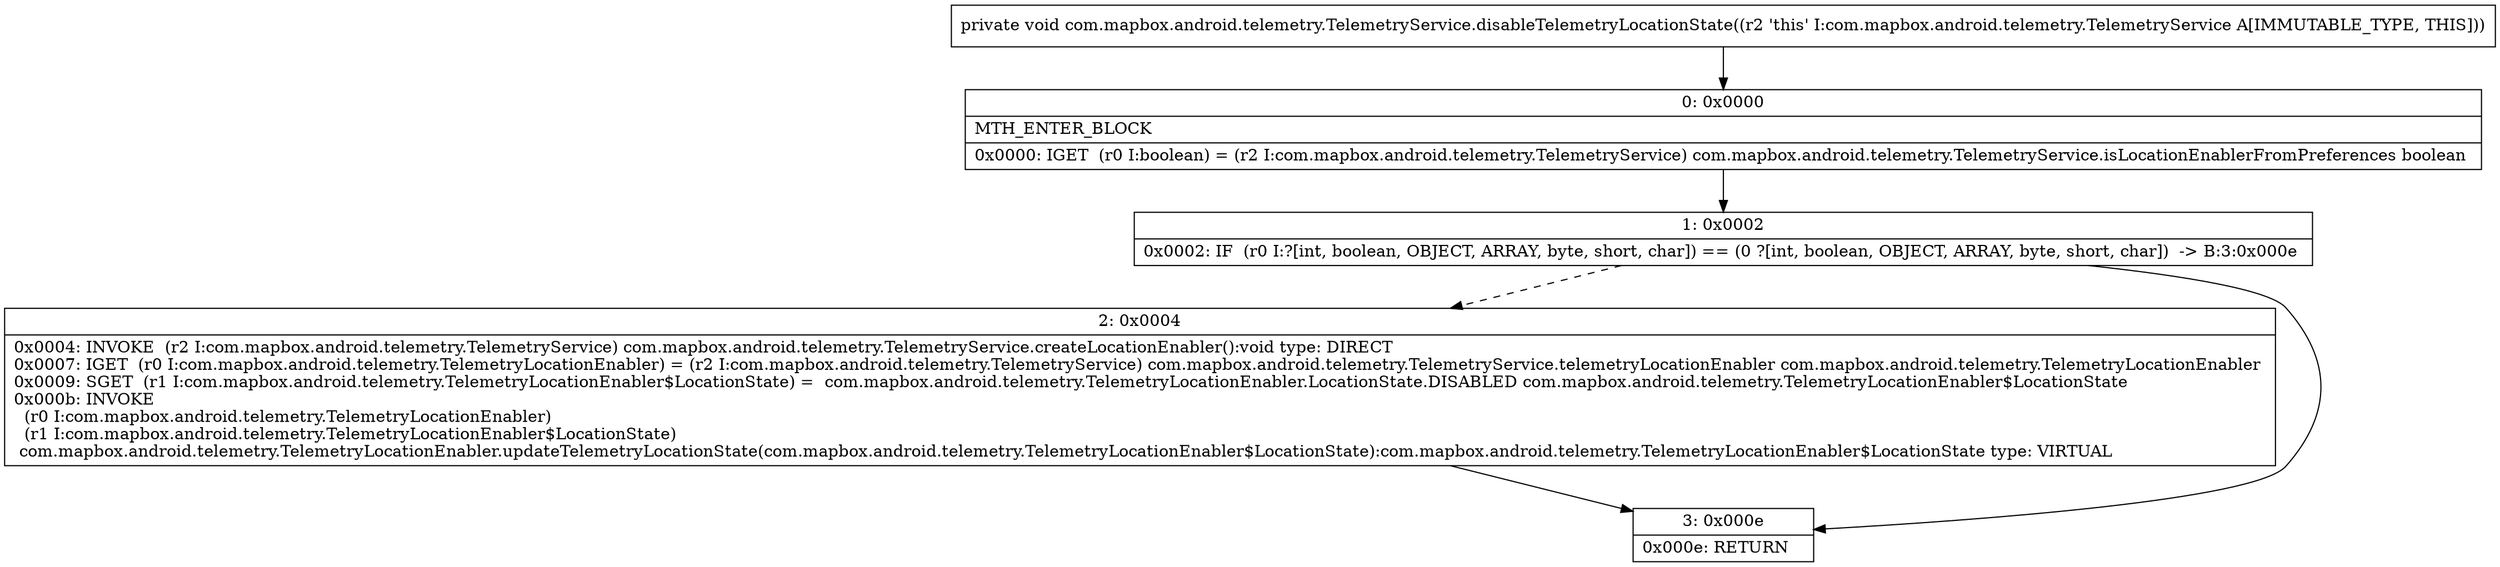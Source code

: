 digraph "CFG forcom.mapbox.android.telemetry.TelemetryService.disableTelemetryLocationState()V" {
Node_0 [shape=record,label="{0\:\ 0x0000|MTH_ENTER_BLOCK\l|0x0000: IGET  (r0 I:boolean) = (r2 I:com.mapbox.android.telemetry.TelemetryService) com.mapbox.android.telemetry.TelemetryService.isLocationEnablerFromPreferences boolean \l}"];
Node_1 [shape=record,label="{1\:\ 0x0002|0x0002: IF  (r0 I:?[int, boolean, OBJECT, ARRAY, byte, short, char]) == (0 ?[int, boolean, OBJECT, ARRAY, byte, short, char])  \-\> B:3:0x000e \l}"];
Node_2 [shape=record,label="{2\:\ 0x0004|0x0004: INVOKE  (r2 I:com.mapbox.android.telemetry.TelemetryService) com.mapbox.android.telemetry.TelemetryService.createLocationEnabler():void type: DIRECT \l0x0007: IGET  (r0 I:com.mapbox.android.telemetry.TelemetryLocationEnabler) = (r2 I:com.mapbox.android.telemetry.TelemetryService) com.mapbox.android.telemetry.TelemetryService.telemetryLocationEnabler com.mapbox.android.telemetry.TelemetryLocationEnabler \l0x0009: SGET  (r1 I:com.mapbox.android.telemetry.TelemetryLocationEnabler$LocationState) =  com.mapbox.android.telemetry.TelemetryLocationEnabler.LocationState.DISABLED com.mapbox.android.telemetry.TelemetryLocationEnabler$LocationState \l0x000b: INVOKE  \l  (r0 I:com.mapbox.android.telemetry.TelemetryLocationEnabler)\l  (r1 I:com.mapbox.android.telemetry.TelemetryLocationEnabler$LocationState)\l com.mapbox.android.telemetry.TelemetryLocationEnabler.updateTelemetryLocationState(com.mapbox.android.telemetry.TelemetryLocationEnabler$LocationState):com.mapbox.android.telemetry.TelemetryLocationEnabler$LocationState type: VIRTUAL \l}"];
Node_3 [shape=record,label="{3\:\ 0x000e|0x000e: RETURN   \l}"];
MethodNode[shape=record,label="{private void com.mapbox.android.telemetry.TelemetryService.disableTelemetryLocationState((r2 'this' I:com.mapbox.android.telemetry.TelemetryService A[IMMUTABLE_TYPE, THIS])) }"];
MethodNode -> Node_0;
Node_0 -> Node_1;
Node_1 -> Node_2[style=dashed];
Node_1 -> Node_3;
Node_2 -> Node_3;
}

